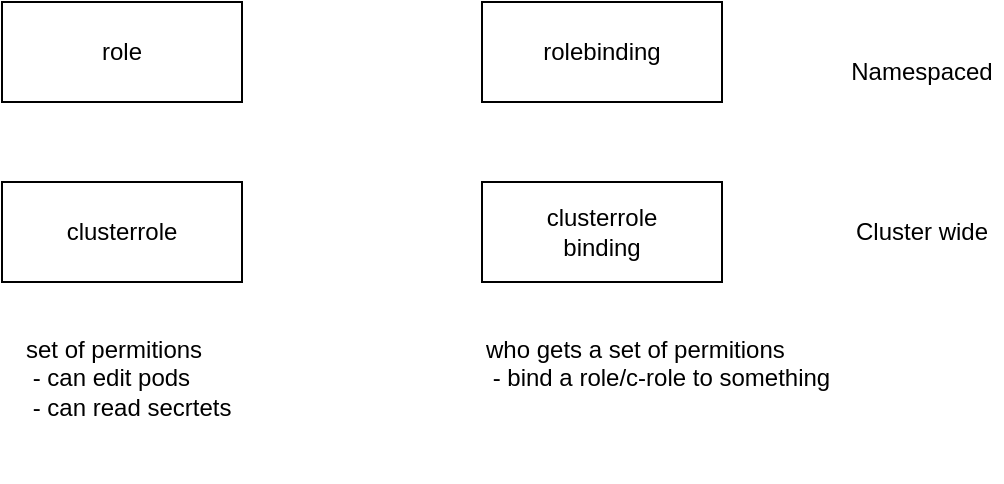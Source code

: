 <mxfile version="13.10.0" type="embed">
    <diagram id="JBDW2jIbA3D2T67j_-fW" name="Page-1">
        <mxGraphModel dx="470" dy="726" grid="1" gridSize="10" guides="1" tooltips="1" connect="1" arrows="1" fold="1" page="1" pageScale="1" pageWidth="850" pageHeight="1100" math="0" shadow="0">
            <root>
                <mxCell id="0"/>
                <mxCell id="1" parent="0"/>
                <mxCell id="2" value="role" style="rounded=0;whiteSpace=wrap;html=1;" vertex="1" parent="1">
                    <mxGeometry x="80" y="70" width="120" height="50" as="geometry"/>
                </mxCell>
                <mxCell id="3" value="clusterrole" style="rounded=0;whiteSpace=wrap;html=1;" vertex="1" parent="1">
                    <mxGeometry x="80" y="160" width="120" height="50" as="geometry"/>
                </mxCell>
                <mxCell id="4" value="who gets a set of permitions&lt;br&gt;&amp;nbsp;- bind a role/c-role to something" style="text;html=1;strokeColor=none;fillColor=none;align=left;verticalAlign=top;whiteSpace=wrap;rounded=0;labelPosition=center;verticalLabelPosition=middle;" vertex="1" parent="1">
                    <mxGeometry x="320" y="230" width="190" height="80" as="geometry"/>
                </mxCell>
                <mxCell id="5" value="rolebinding" style="rounded=0;whiteSpace=wrap;html=1;" vertex="1" parent="1">
                    <mxGeometry x="320" y="70" width="120" height="50" as="geometry"/>
                </mxCell>
                <mxCell id="6" value="clusterrole&lt;br&gt;binding" style="rounded=0;whiteSpace=wrap;html=1;" vertex="1" parent="1">
                    <mxGeometry x="320" y="160" width="120" height="50" as="geometry"/>
                </mxCell>
                <mxCell id="7" value="set of permitions&lt;br&gt;&amp;nbsp;- can edit pods&lt;br&gt;&amp;nbsp;- can read secrtets&amp;nbsp;" style="text;html=1;strokeColor=none;fillColor=none;align=left;verticalAlign=top;whiteSpace=wrap;rounded=0;labelPosition=center;verticalLabelPosition=middle;" vertex="1" parent="1">
                    <mxGeometry x="90" y="230" width="150" height="80" as="geometry"/>
                </mxCell>
                <mxCell id="8" value="Cluster wide" style="text;html=1;strokeColor=none;fillColor=none;align=center;verticalAlign=middle;whiteSpace=wrap;rounded=0;" vertex="1" parent="1">
                    <mxGeometry x="500" y="175" width="80" height="20" as="geometry"/>
                </mxCell>
                <mxCell id="9" value="Namespaced" style="text;html=1;strokeColor=none;fillColor=none;align=center;verticalAlign=middle;whiteSpace=wrap;rounded=0;" vertex="1" parent="1">
                    <mxGeometry x="500" y="95" width="80" height="20" as="geometry"/>
                </mxCell>
            </root>
        </mxGraphModel>
    </diagram>
</mxfile>